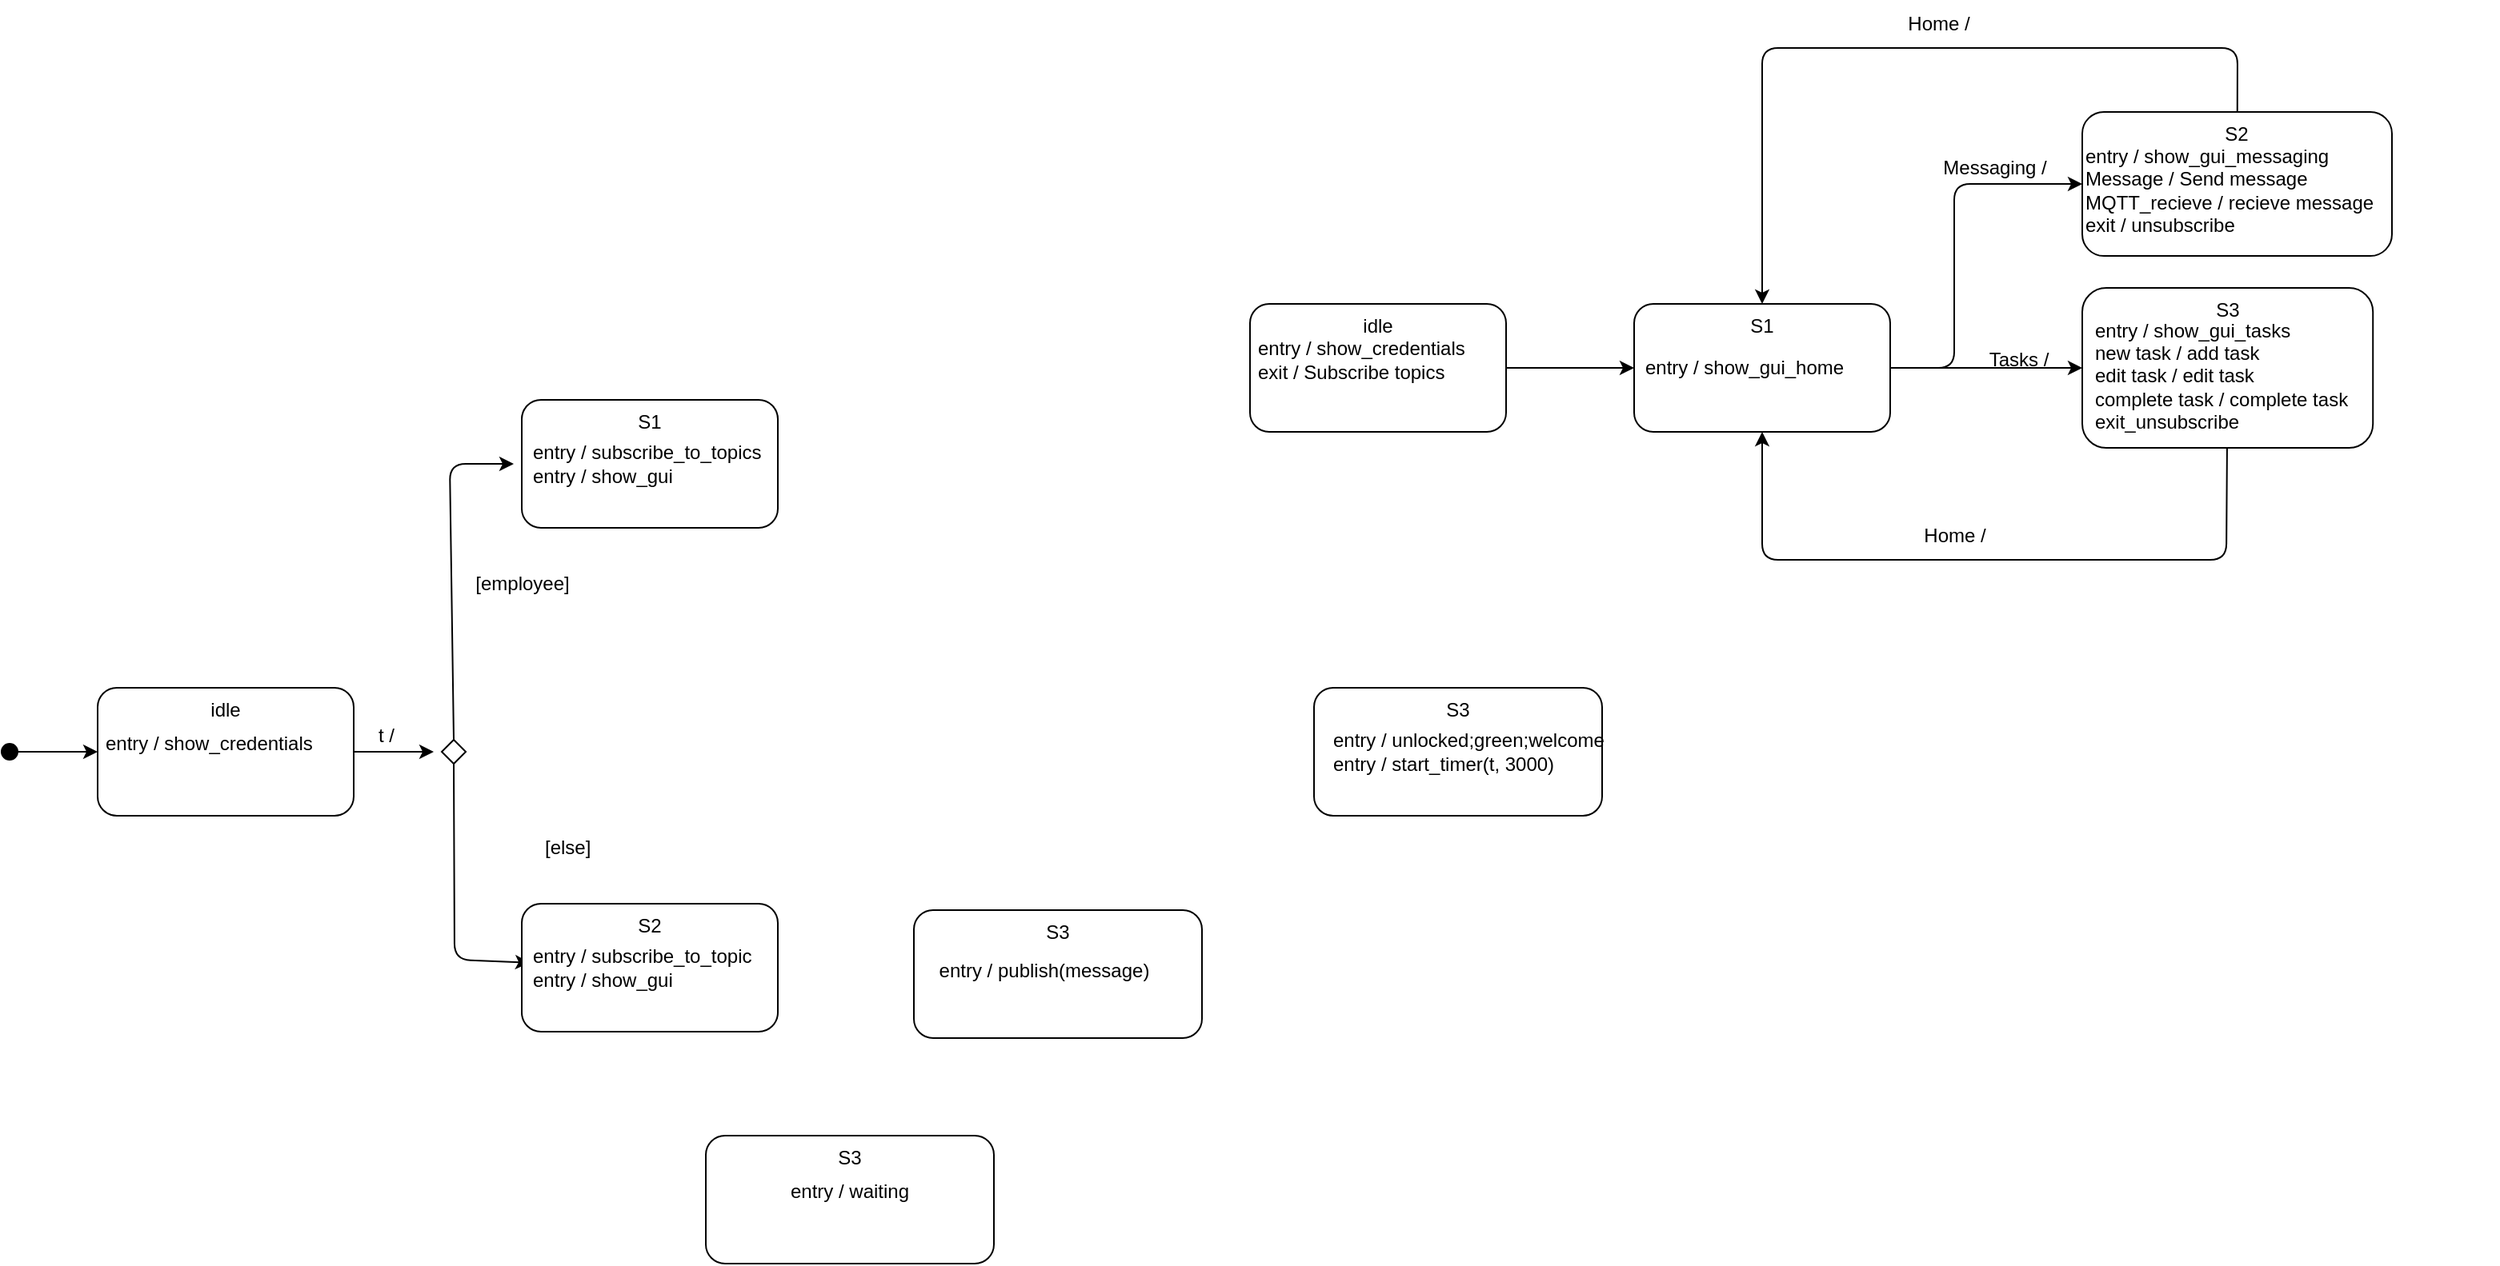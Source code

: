 <mxfile>
    <diagram id="hsnAsNoOVvrT31XjlBDN" name="Page-1">
        <mxGraphModel dx="855" dy="1378" grid="1" gridSize="10" guides="1" tooltips="1" connect="1" arrows="1" fold="1" page="0" pageScale="1" pageWidth="850" pageHeight="1100" math="0" shadow="0">
            <root>
                <mxCell id="0"/>
                <mxCell id="1" parent="0"/>
                <mxCell id="2" value="" style="edgeStyle=none;html=1;exitX=0.5;exitY=0;exitDx=0;exitDy=0;" parent="1" source="31" edge="1">
                    <mxGeometry relative="1" as="geometry">
                        <mxPoint x="420" y="-180" as="targetPoint"/>
                        <Array as="points">
                            <mxPoint x="380" y="-180"/>
                        </Array>
                    </mxGeometry>
                </mxCell>
                <mxCell id="4" value="&lt;span style=&quot;color: rgba(0, 0, 0, 0); font-family: monospace; font-size: 0px; text-align: start;&quot;&gt;%3CmxGraphModel%3E%3Croot%3E%3CmxCell%20id%3D%220%22%2F%3E%3CmxCell%20id%3D%221%22%20parent%3D%220%22%2F%3E%3CmxCell%20id%3D%222%22%20value%3D%22%2F%20if%20t%20%3D%3D%20student%22%20style%3D%22text%3Bhtml%3D1%3Balign%3Dcenter%3BverticalAlign%3Dmiddle%3Bresizable%3D0%3Bpoints%3D%5B%5D%3Bautosize%3D1%3BstrokeColor%3Dnone%3BfillColor%3Dnone%3B%22%20vertex%3D%221%22%20parent%3D%221%22%3E%3CmxGeometry%20x%3D%22280%22%20y%3D%22105%22%20width%3D%22100%22%20height%3D%2230%22%20as%3D%22geometry%22%2F%3E%3C%2FmxCell%3E%3C%2Froot%3E%3C%2FmxGraphModel%3E&lt;/span&gt;" style="text;html=1;align=center;verticalAlign=middle;resizable=0;points=[];autosize=1;strokeColor=none;fillColor=none;" parent="1" vertex="1">
                    <mxGeometry x="320" y="-170" width="20" height="30" as="geometry"/>
                </mxCell>
                <mxCell id="6" style="edgeStyle=none;html=1;entryX=0;entryY=0.5;entryDx=0;entryDy=0;fontColor=#FFFFFF;" parent="1" source="7" target="3" edge="1">
                    <mxGeometry relative="1" as="geometry">
                        <mxPoint x="80" y="55" as="targetPoint"/>
                    </mxGeometry>
                </mxCell>
                <mxCell id="7" value="" style="ellipse;whiteSpace=wrap;html=1;aspect=fixed;fillColor=#000000;" parent="1" vertex="1">
                    <mxGeometry x="100" y="-5" width="10" height="10" as="geometry"/>
                </mxCell>
                <mxCell id="15" style="edgeStyle=none;html=1;exitX=0.5;exitY=1;exitDx=0;exitDy=0;" parent="1" source="31" target="14" edge="1">
                    <mxGeometry relative="1" as="geometry">
                        <mxPoint x="255.0" y="95.0" as="targetPoint"/>
                        <mxPoint x="440" y="140" as="sourcePoint"/>
                        <Array as="points">
                            <mxPoint x="383" y="130"/>
                        </Array>
                    </mxGeometry>
                </mxCell>
                <mxCell id="17" value="S3" style="rounded=1;whiteSpace=wrap;html=1;verticalAlign=top;" vertex="1" parent="1">
                    <mxGeometry x="920" y="-40" width="180" height="80" as="geometry"/>
                </mxCell>
                <mxCell id="18" value="entry / unlocked;green;welcome&lt;br&gt;entry / start_timer(t, 3000)" style="text;html=1;align=left;verticalAlign=middle;resizable=0;points=[];autosize=1;strokeColor=none;fillColor=none;" vertex="1" parent="1">
                    <mxGeometry x="930" y="-20" width="190" height="40" as="geometry"/>
                </mxCell>
                <mxCell id="25" value="[employee]" style="text;html=1;align=center;verticalAlign=middle;resizable=0;points=[];autosize=1;strokeColor=none;fillColor=none;" parent="1" vertex="1">
                    <mxGeometry x="385" y="-120" width="80" height="30" as="geometry"/>
                </mxCell>
                <mxCell id="27" value="S3" style="rounded=1;whiteSpace=wrap;html=1;verticalAlign=top;" parent="1" vertex="1">
                    <mxGeometry x="670" y="99" width="180" height="80" as="geometry"/>
                </mxCell>
                <mxCell id="31" value="" style="rhombus;whiteSpace=wrap;html=1;labelBackgroundColor=#FFFFFF;" parent="1" vertex="1">
                    <mxGeometry x="375" y="-7.5" width="15" height="15" as="geometry"/>
                </mxCell>
                <mxCell id="33" value="" style="endArrow=classic;html=1;exitX=1;exitY=0.5;exitDx=0;exitDy=0;" parent="1" source="3" edge="1">
                    <mxGeometry width="50" height="50" relative="1" as="geometry">
                        <mxPoint x="460" y="30" as="sourcePoint"/>
                        <mxPoint x="370" as="targetPoint"/>
                    </mxGeometry>
                </mxCell>
                <mxCell id="34" value="t /" style="text;html=1;align=center;verticalAlign=middle;resizable=0;points=[];autosize=1;strokeColor=none;fillColor=none;" parent="1" vertex="1">
                    <mxGeometry x="325" y="-25" width="30" height="30" as="geometry"/>
                </mxCell>
                <mxCell id="35" value="[else]&amp;nbsp;" style="text;html=1;align=center;verticalAlign=middle;resizable=0;points=[];autosize=1;strokeColor=none;fillColor=none;" parent="1" vertex="1">
                    <mxGeometry x="425" y="45" width="60" height="30" as="geometry"/>
                </mxCell>
                <mxCell id="36" value="entry / publish(message)" style="text;html=1;strokeColor=none;fillColor=none;align=center;verticalAlign=middle;whiteSpace=wrap;rounded=0;labelBackgroundColor=none;" parent="1" vertex="1">
                    <mxGeometry x="674" y="122" width="155" height="30" as="geometry"/>
                </mxCell>
                <mxCell id="38" value="S3" style="rounded=1;whiteSpace=wrap;html=1;verticalAlign=top;" parent="1" vertex="1">
                    <mxGeometry x="540" y="240" width="180" height="80" as="geometry"/>
                </mxCell>
                <mxCell id="39" value="entry / waiting" style="text;html=1;strokeColor=none;fillColor=none;align=center;verticalAlign=middle;whiteSpace=wrap;rounded=0;labelBackgroundColor=none;" parent="1" vertex="1">
                    <mxGeometry x="550" y="260" width="160" height="30" as="geometry"/>
                </mxCell>
                <mxCell id="41" value="" style="group" vertex="1" connectable="0" parent="1">
                    <mxGeometry x="160" y="-40" width="160" height="80" as="geometry"/>
                </mxCell>
                <mxCell id="3" value="idle" style="rounded=1;whiteSpace=wrap;html=1;verticalAlign=top;" parent="41" vertex="1">
                    <mxGeometry width="160" height="80" as="geometry"/>
                </mxCell>
                <mxCell id="5" value="entry / show_credentials" style="text;html=1;align=left;verticalAlign=middle;resizable=0;points=[];autosize=1;strokeColor=none;fillColor=none;" parent="41" vertex="1">
                    <mxGeometry x="3" y="20" width="150" height="30" as="geometry"/>
                </mxCell>
                <mxCell id="42" value="" style="group" vertex="1" connectable="0" parent="1">
                    <mxGeometry x="880" y="-280" width="160" height="80" as="geometry"/>
                </mxCell>
                <mxCell id="43" value="idle" style="rounded=1;whiteSpace=wrap;html=1;verticalAlign=top;" vertex="1" parent="42">
                    <mxGeometry width="160" height="80" as="geometry"/>
                </mxCell>
                <mxCell id="44" value="entry / show_credentials&lt;br&gt;exit / Subscribe topics" style="text;html=1;align=left;verticalAlign=middle;resizable=0;points=[];autosize=1;strokeColor=none;fillColor=none;" vertex="1" parent="42">
                    <mxGeometry x="3" y="15" width="150" height="40" as="geometry"/>
                </mxCell>
                <mxCell id="45" value="" style="group" vertex="1" connectable="0" parent="1">
                    <mxGeometry x="425" y="-220" width="185" height="80" as="geometry"/>
                </mxCell>
                <mxCell id="8" value="S1" style="rounded=1;whiteSpace=wrap;html=1;verticalAlign=top;" parent="45" vertex="1">
                    <mxGeometry width="160" height="80" as="geometry"/>
                </mxCell>
                <mxCell id="26" value="&lt;span style=&quot;&quot;&gt;entry / subscribe_to_topics&lt;br&gt;entry / show_gui&lt;br&gt;&lt;/span&gt;" style="text;html=1;strokeColor=none;fillColor=none;align=left;verticalAlign=middle;whiteSpace=wrap;rounded=0;" parent="45" vertex="1">
                    <mxGeometry x="5" y="25" width="180" height="30" as="geometry"/>
                </mxCell>
                <mxCell id="46" value="" style="group" vertex="1" connectable="0" parent="1">
                    <mxGeometry x="1120" y="-280" width="185" height="80" as="geometry"/>
                </mxCell>
                <mxCell id="47" value="S1" style="rounded=1;whiteSpace=wrap;html=1;verticalAlign=top;" vertex="1" parent="46">
                    <mxGeometry width="160" height="80" as="geometry"/>
                </mxCell>
                <mxCell id="48" value="&lt;span style=&quot;&quot;&gt;entry / show_gui_home&lt;br&gt;&lt;/span&gt;" style="text;html=1;strokeColor=none;fillColor=none;align=left;verticalAlign=middle;whiteSpace=wrap;rounded=0;" vertex="1" parent="46">
                    <mxGeometry x="5" y="25" width="155" height="30" as="geometry"/>
                </mxCell>
                <mxCell id="50" value="" style="group" vertex="1" connectable="0" parent="1">
                    <mxGeometry x="425" y="95" width="165" height="80" as="geometry"/>
                </mxCell>
                <mxCell id="9" value="S2" style="rounded=1;whiteSpace=wrap;html=1;verticalAlign=top;" parent="50" vertex="1">
                    <mxGeometry width="160" height="80" as="geometry"/>
                </mxCell>
                <mxCell id="14" value="entry / subscribe_to_topic&lt;br&gt;entry / show_gui" style="text;html=1;align=left;verticalAlign=middle;resizable=0;points=[];autosize=1;strokeColor=none;fillColor=none;" parent="50" vertex="1">
                    <mxGeometry x="5" y="20" width="160" height="40" as="geometry"/>
                </mxCell>
                <mxCell id="68" value="" style="group" vertex="1" connectable="0" parent="1">
                    <mxGeometry x="1400" y="-290" width="210" height="100" as="geometry"/>
                </mxCell>
                <mxCell id="69" value="S3" style="rounded=1;whiteSpace=wrap;html=1;verticalAlign=top;" vertex="1" parent="68">
                    <mxGeometry width="181.622" height="100" as="geometry"/>
                </mxCell>
                <mxCell id="70" value="entry / show_gui_tasks&lt;br&gt;new task / add task&lt;br&gt;edit task / edit task&lt;br&gt;complete task / complete task&lt;br&gt;exit_unsubscribe" style="text;html=1;align=left;verticalAlign=middle;resizable=0;points=[];autosize=1;strokeColor=none;fillColor=none;" vertex="1" parent="68">
                    <mxGeometry x="5.676" y="10" width="180" height="90" as="geometry"/>
                </mxCell>
                <mxCell id="75" value="" style="group" vertex="1" connectable="0" parent="1">
                    <mxGeometry x="1400" y="-400" width="260" height="90" as="geometry"/>
                </mxCell>
                <mxCell id="72" value="S2" style="rounded=1;whiteSpace=wrap;html=1;verticalAlign=top;" vertex="1" parent="75">
                    <mxGeometry width="193.488" height="90" as="geometry"/>
                </mxCell>
                <mxCell id="73" value="entry / show_gui_messaging&lt;br&gt;Message / Send message&lt;br&gt;MQTT_recieve / recieve message&amp;nbsp;&lt;br&gt;exit / unsubscribe" style="text;html=1;align=left;verticalAlign=middle;resizable=0;points=[];autosize=1;strokeColor=none;fillColor=none;" vertex="1" parent="75">
                    <mxGeometry x="-0.003" y="13.5" width="210" height="70" as="geometry"/>
                </mxCell>
                <mxCell id="76" style="edgeStyle=none;html=1;entryX=0;entryY=0.5;entryDx=0;entryDy=0;" edge="1" parent="1" source="43" target="47">
                    <mxGeometry relative="1" as="geometry"/>
                </mxCell>
                <mxCell id="77" style="edgeStyle=none;html=1;entryX=0;entryY=0.5;entryDx=0;entryDy=0;" edge="1" parent="1" source="47" target="69">
                    <mxGeometry relative="1" as="geometry"/>
                </mxCell>
                <mxCell id="78" style="edgeStyle=none;html=1;entryX=0;entryY=0.5;entryDx=0;entryDy=0;" edge="1" parent="1" source="47" target="72">
                    <mxGeometry relative="1" as="geometry">
                        <Array as="points">
                            <mxPoint x="1320" y="-240"/>
                            <mxPoint x="1320" y="-355"/>
                        </Array>
                    </mxGeometry>
                </mxCell>
                <mxCell id="79" value="Messaging /" style="text;html=1;align=center;verticalAlign=middle;resizable=0;points=[];autosize=1;strokeColor=none;fillColor=none;" vertex="1" parent="1">
                    <mxGeometry x="1300" y="-380" width="90" height="30" as="geometry"/>
                </mxCell>
                <mxCell id="80" value="Tasks /" style="text;html=1;align=center;verticalAlign=middle;resizable=0;points=[];autosize=1;strokeColor=none;fillColor=none;" vertex="1" parent="1">
                    <mxGeometry x="1330" y="-260" width="60" height="30" as="geometry"/>
                </mxCell>
                <mxCell id="82" style="edgeStyle=none;html=1;entryX=0.5;entryY=0;entryDx=0;entryDy=0;" edge="1" parent="1" source="72" target="47">
                    <mxGeometry relative="1" as="geometry">
                        <Array as="points">
                            <mxPoint x="1497" y="-440"/>
                            <mxPoint x="1200" y="-440"/>
                        </Array>
                    </mxGeometry>
                </mxCell>
                <mxCell id="83" value="Home /" style="text;html=1;align=center;verticalAlign=middle;resizable=0;points=[];autosize=1;strokeColor=none;fillColor=none;" vertex="1" parent="1">
                    <mxGeometry x="1280" y="-470" width="60" height="30" as="geometry"/>
                </mxCell>
                <mxCell id="84" style="edgeStyle=none;html=1;entryX=0.5;entryY=1;entryDx=0;entryDy=0;" edge="1" parent="1" source="69" target="47">
                    <mxGeometry relative="1" as="geometry">
                        <Array as="points">
                            <mxPoint x="1490" y="-120"/>
                            <mxPoint x="1200" y="-120"/>
                        </Array>
                    </mxGeometry>
                </mxCell>
                <mxCell id="85" value="Home /" style="text;html=1;align=center;verticalAlign=middle;resizable=0;points=[];autosize=1;strokeColor=none;fillColor=none;" vertex="1" parent="1">
                    <mxGeometry x="1290" y="-150" width="60" height="30" as="geometry"/>
                </mxCell>
            </root>
        </mxGraphModel>
    </diagram>
</mxfile>